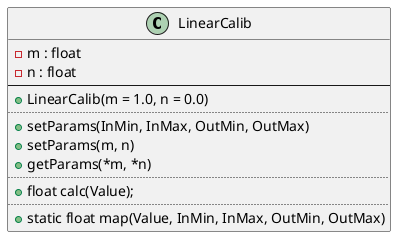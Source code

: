@startuml


class LinearCalib 
{
  - m : float
  - n : float
  ----
  + LinearCalib(m = 1.0, n = 0.0)
  ....
  + setParams(InMin, InMax, OutMin, OutMax)
  + setParams(m, n)
  + getParams(*m, *n)
  ....
  + float calc(Value);
  ....
  + static float map(Value, InMin, InMax, OutMin, OutMax)
}


@enduml